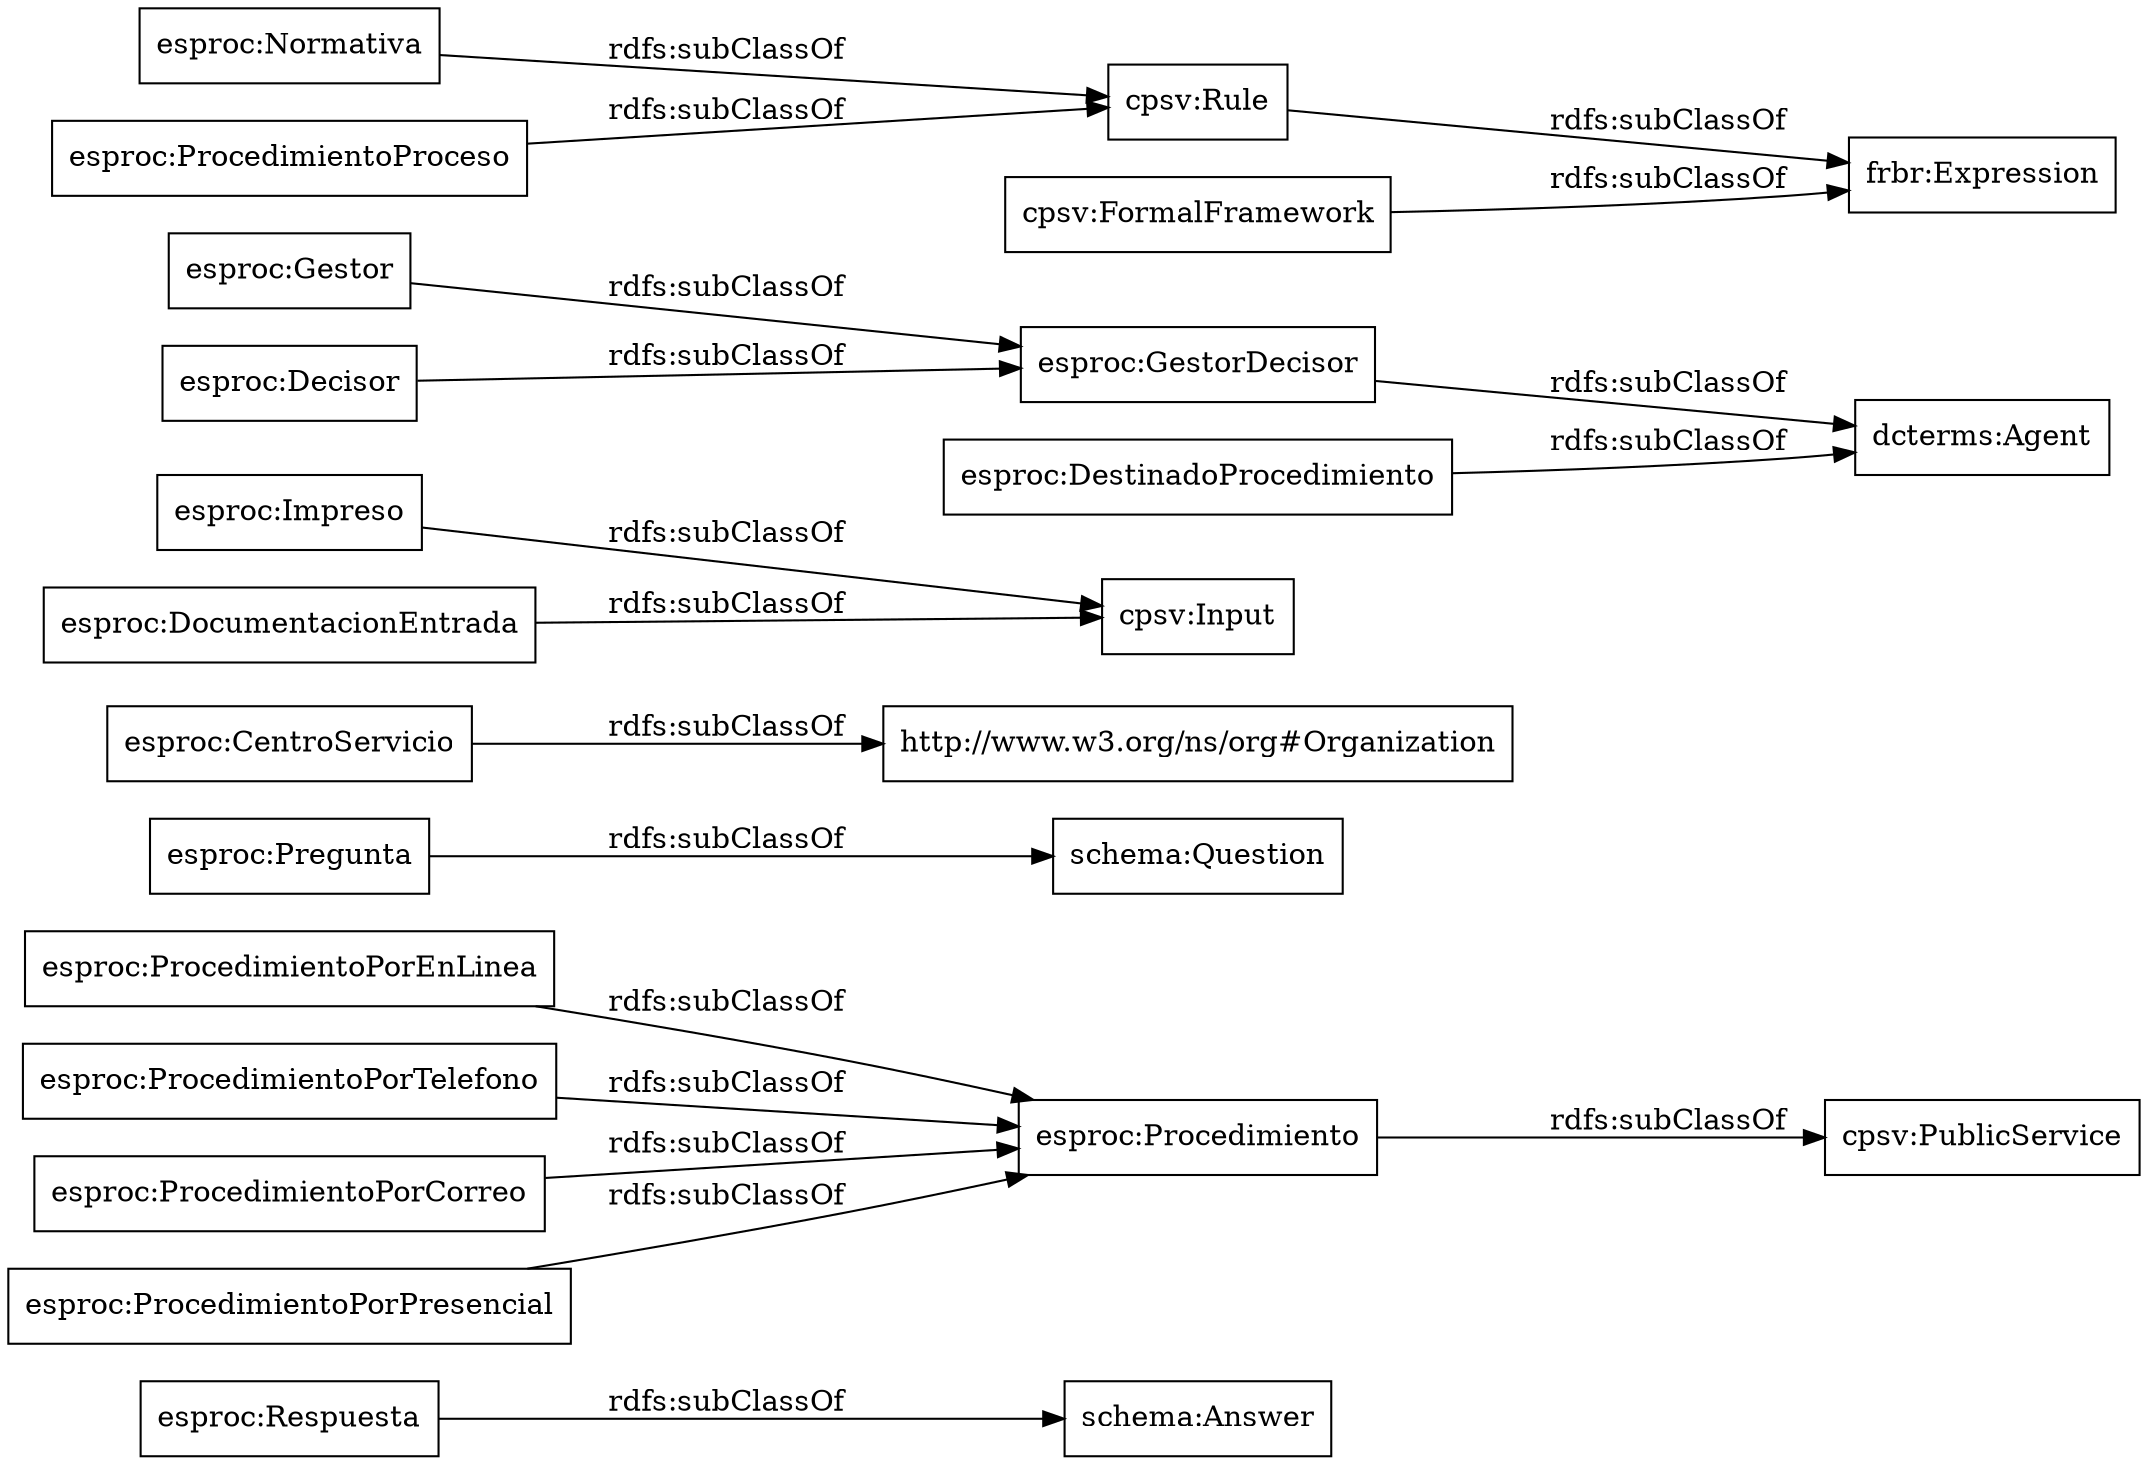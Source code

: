 digraph ar2dtool_diagram { 
rankdir=LR;
size="1000"
node [shape = rectangle, color="black"]; "schema:Answer" "esproc:ProcedimientoPorEnLinea" "schema:Question" "esproc:CentroServicio" "esproc:Respuesta" "esproc:Impreso" "esproc:Gestor" "esproc:GestorDecisor" "esproc:DocumentacionEntrada" "esproc:DestinadoProcedimiento" "esproc:ProcedimientoPorTelefono" "esproc:ProcedimientoPorCorreo" "esproc:Normativa" "esproc:Procedimiento" "esproc:ProcedimientoProceso" "esproc:Decisor" "esproc:Pregunta" "http://www.w3.org/ns/org#Organization" "esproc:ProcedimientoPorPresencial" "cpsv:FormalFramework" "cpsv:Input" "cpsv:Rule" "cpsv:PublicService" ; /*classes style*/
	"esproc:DocumentacionEntrada" -> "cpsv:Input" [ label = "rdfs:subClassOf" ];
	"esproc:CentroServicio" -> "http://www.w3.org/ns/org#Organization" [ label = "rdfs:subClassOf" ];
	"esproc:ProcedimientoPorTelefono" -> "esproc:Procedimiento" [ label = "rdfs:subClassOf" ];
	"esproc:GestorDecisor" -> "dcterms:Agent" [ label = "rdfs:subClassOf" ];
	"esproc:ProcedimientoPorPresencial" -> "esproc:Procedimiento" [ label = "rdfs:subClassOf" ];
	"esproc:Pregunta" -> "schema:Question" [ label = "rdfs:subClassOf" ];
	"esproc:Decisor" -> "esproc:GestorDecisor" [ label = "rdfs:subClassOf" ];
	"cpsv:FormalFramework" -> "frbr:Expression" [ label = "rdfs:subClassOf" ];
	"esproc:ProcedimientoPorCorreo" -> "esproc:Procedimiento" [ label = "rdfs:subClassOf" ];
	"esproc:Respuesta" -> "schema:Answer" [ label = "rdfs:subClassOf" ];
	"cpsv:Rule" -> "frbr:Expression" [ label = "rdfs:subClassOf" ];
	"esproc:ProcedimientoProceso" -> "cpsv:Rule" [ label = "rdfs:subClassOf" ];
	"esproc:Normativa" -> "cpsv:Rule" [ label = "rdfs:subClassOf" ];
	"esproc:Procedimiento" -> "cpsv:PublicService" [ label = "rdfs:subClassOf" ];
	"esproc:DestinadoProcedimiento" -> "dcterms:Agent" [ label = "rdfs:subClassOf" ];
	"esproc:Gestor" -> "esproc:GestorDecisor" [ label = "rdfs:subClassOf" ];
	"esproc:Impreso" -> "cpsv:Input" [ label = "rdfs:subClassOf" ];
	"esproc:ProcedimientoPorEnLinea" -> "esproc:Procedimiento" [ label = "rdfs:subClassOf" ];

}
